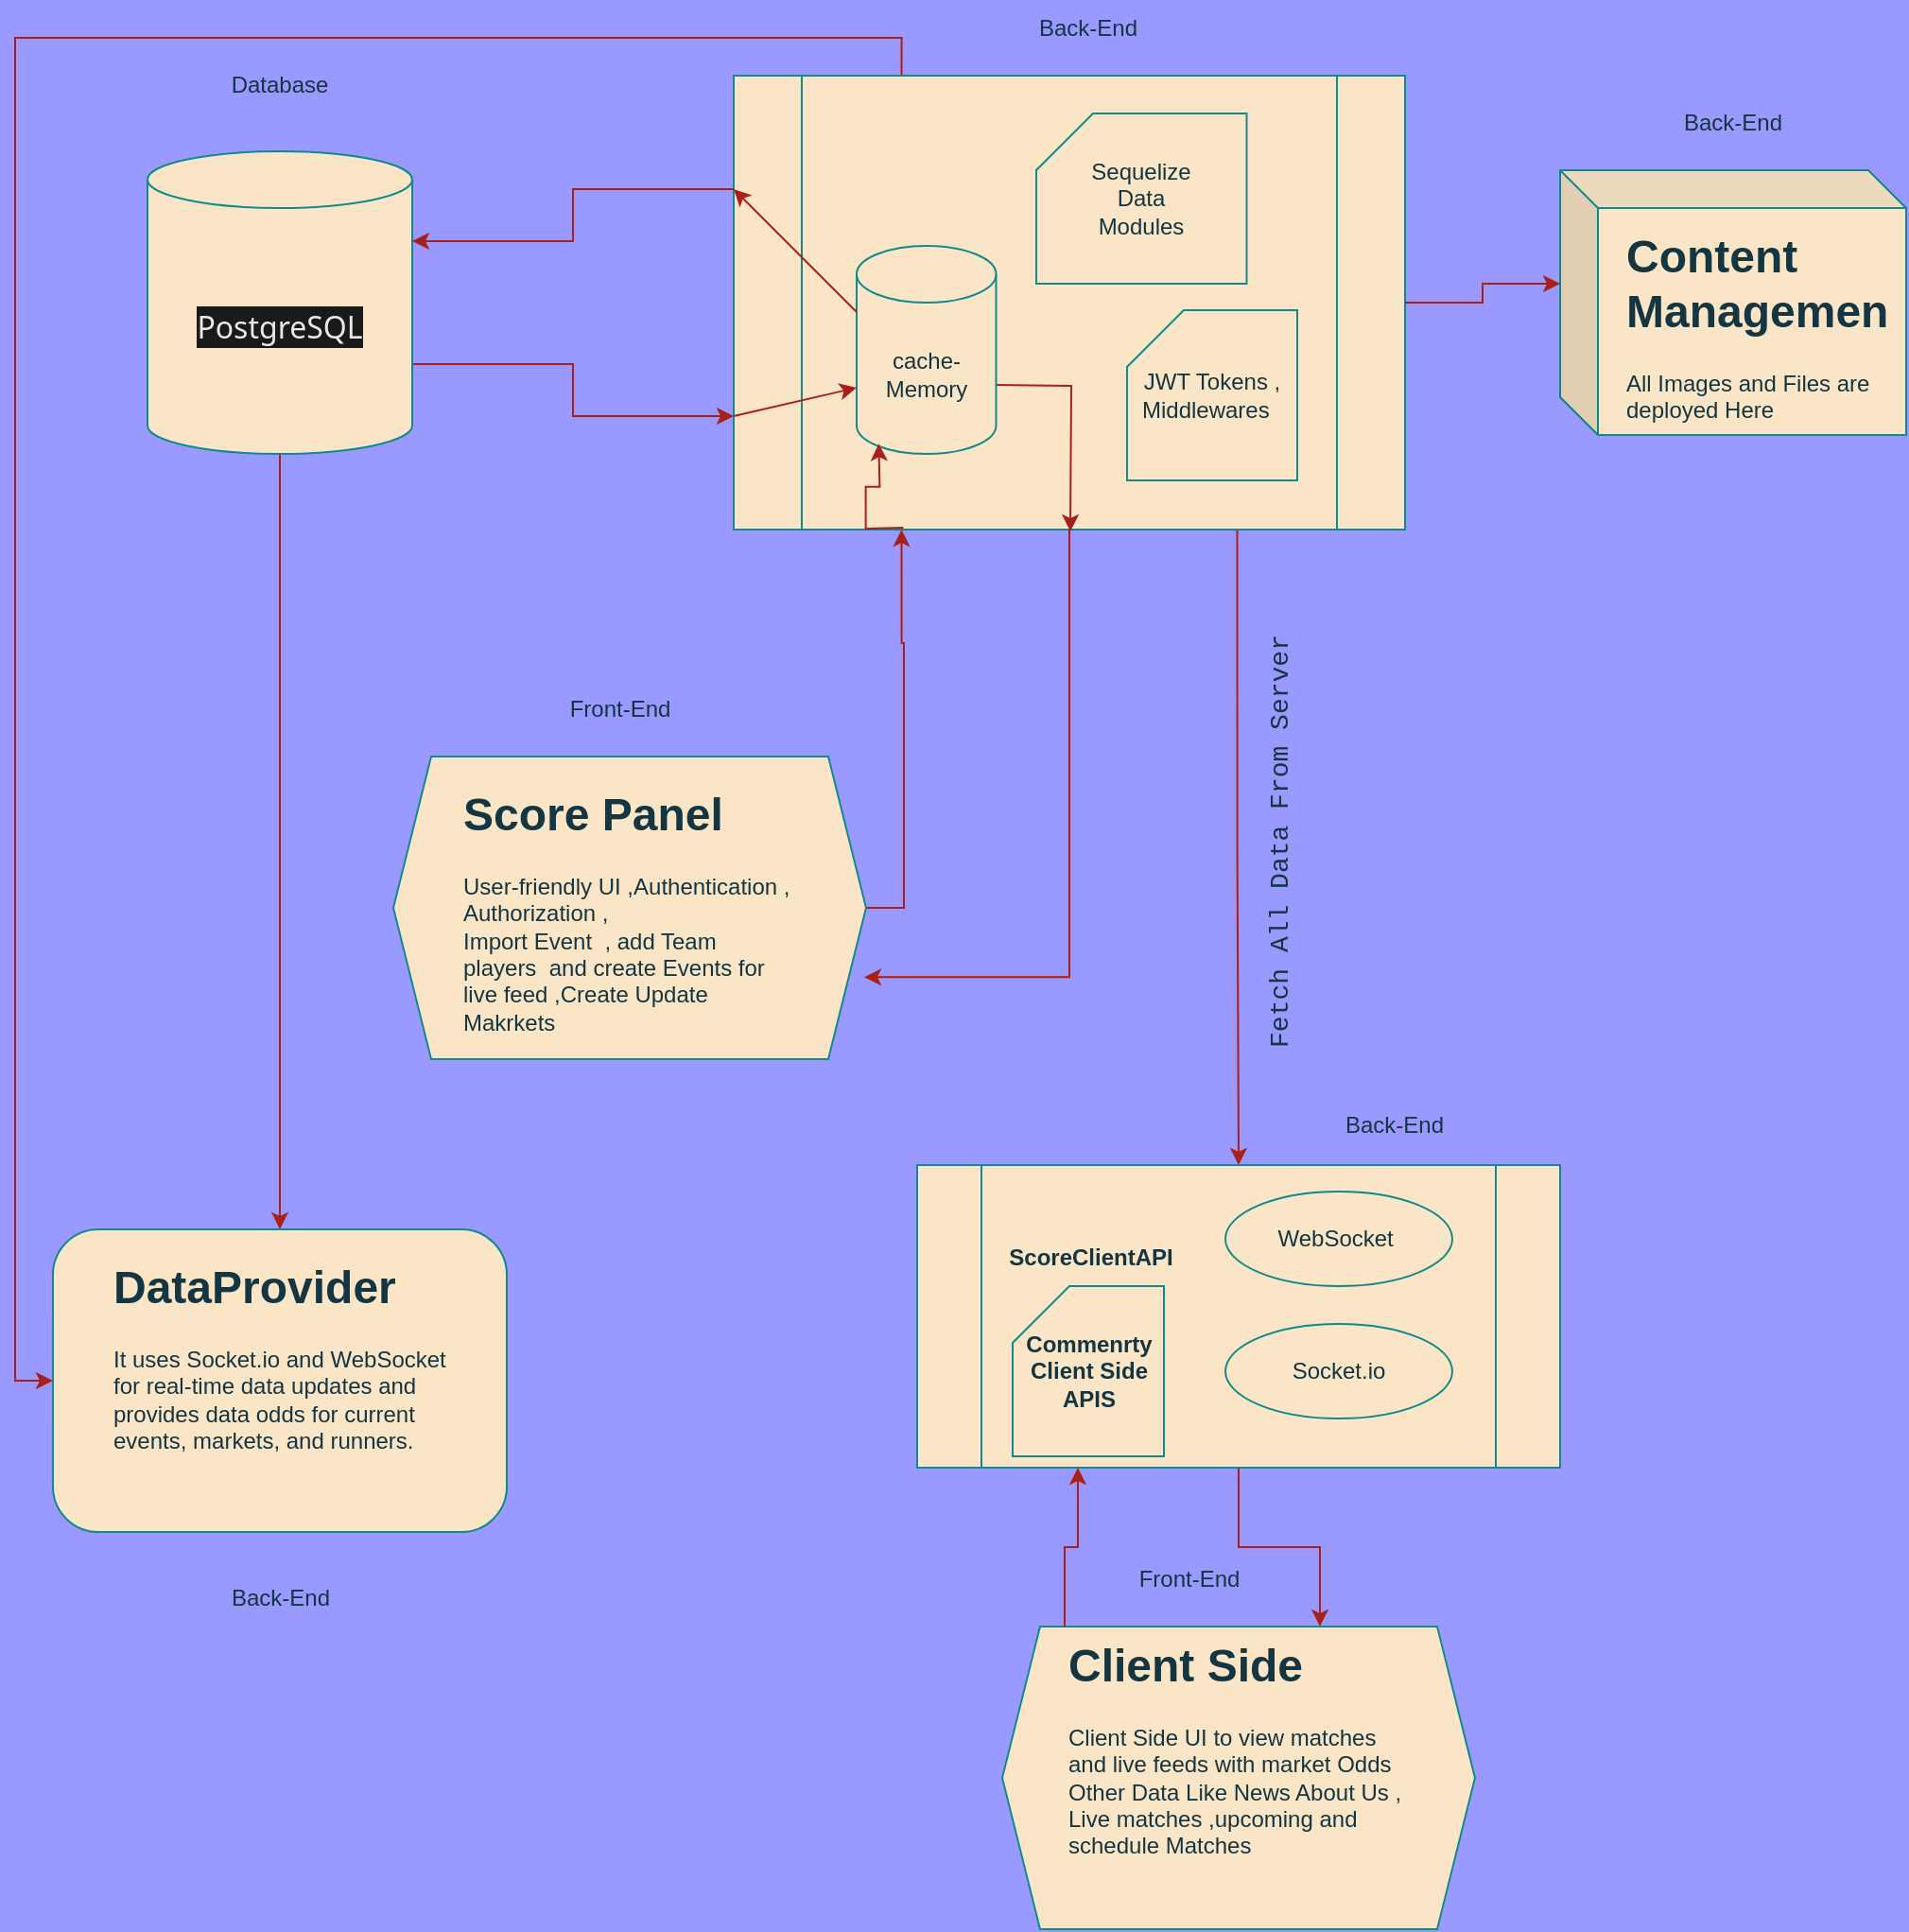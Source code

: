 <mxfile version="24.4.8" type="github">
  <diagram name="Page-1" id="Ov3L8e16t6Zlc6n3UyPI">
    <mxGraphModel dx="2303" dy="788" grid="1" gridSize="10" guides="1" tooltips="1" connect="1" arrows="1" fold="1" page="1" pageScale="1" pageWidth="850" pageHeight="1100" background="#9999FF" math="0" shadow="0">
      <root>
        <mxCell id="0" />
        <mxCell id="1" parent="0" />
        <mxCell id="3QzPAx5ynTPlkPCmYJuL-33" style="edgeStyle=orthogonalEdgeStyle;rounded=0;orthogonalLoop=1;jettySize=auto;html=1;exitX=1;exitY=0;exitDx=0;exitDy=112.5;exitPerimeter=0;entryX=0;entryY=0.75;entryDx=0;entryDy=0;fontColor=default;labelBackgroundColor=none;strokeColor=#A8201A;" edge="1" parent="1" source="3QzPAx5ynTPlkPCmYJuL-1" target="3QzPAx5ynTPlkPCmYJuL-2">
          <mxGeometry relative="1" as="geometry" />
        </mxCell>
        <mxCell id="3QzPAx5ynTPlkPCmYJuL-60" style="edgeStyle=orthogonalEdgeStyle;rounded=0;orthogonalLoop=1;jettySize=auto;html=1;exitX=0.5;exitY=1;exitDx=0;exitDy=0;exitPerimeter=0;entryX=0.5;entryY=0;entryDx=0;entryDy=0;fontColor=default;labelBackgroundColor=none;strokeColor=#A8201A;" edge="1" parent="1" source="3QzPAx5ynTPlkPCmYJuL-1" target="3QzPAx5ynTPlkPCmYJuL-59">
          <mxGeometry relative="1" as="geometry" />
        </mxCell>
        <mxCell id="3QzPAx5ynTPlkPCmYJuL-1" value="&lt;span style=&quot;color: rgb(232, 232, 230); font-family: __fkGroteskNeue_a82850, __fkGroteskNeue_Fallback_a82850, ui-sans-serif, system-ui, -apple-system, BlinkMacSystemFont, &amp;quot;Segoe UI&amp;quot;, Roboto, &amp;quot;Helvetica Neue&amp;quot;, Arial, &amp;quot;Noto Sans&amp;quot;, sans-serif, &amp;quot;Apple Color Emoji&amp;quot;, &amp;quot;Segoe UI Emoji&amp;quot;, &amp;quot;Segoe UI Symbol&amp;quot;, &amp;quot;Noto Color Emoji&amp;quot;; font-size: 16px; text-align: left; background-color: rgb(25, 26, 26);&quot;&gt;PostgreSQL&lt;/span&gt;" style="shape=cylinder3;whiteSpace=wrap;html=1;boundedLbl=1;backgroundOutline=1;size=15;fillColor=#FAE5C7;strokeColor=#0F8B8D;labelBackgroundColor=none;fontColor=#143642;" vertex="1" parent="1">
          <mxGeometry x="50" y="100" width="140" height="160" as="geometry" />
        </mxCell>
        <mxCell id="3QzPAx5ynTPlkPCmYJuL-39" style="edgeStyle=orthogonalEdgeStyle;rounded=0;orthogonalLoop=1;jettySize=auto;html=1;exitX=0.75;exitY=1;exitDx=0;exitDy=0;entryX=0.5;entryY=0;entryDx=0;entryDy=0;fontColor=default;labelBackgroundColor=none;strokeColor=#A8201A;" edge="1" parent="1" source="3QzPAx5ynTPlkPCmYJuL-2" target="3QzPAx5ynTPlkPCmYJuL-37">
          <mxGeometry relative="1" as="geometry" />
        </mxCell>
        <mxCell id="3QzPAx5ynTPlkPCmYJuL-62" style="edgeStyle=orthogonalEdgeStyle;rounded=0;orthogonalLoop=1;jettySize=auto;html=1;exitX=0.25;exitY=0;exitDx=0;exitDy=0;entryX=0;entryY=0.5;entryDx=0;entryDy=0;fontColor=default;labelBackgroundColor=none;strokeColor=#A8201A;" edge="1" parent="1" source="3QzPAx5ynTPlkPCmYJuL-2" target="3QzPAx5ynTPlkPCmYJuL-59">
          <mxGeometry relative="1" as="geometry" />
        </mxCell>
        <mxCell id="3QzPAx5ynTPlkPCmYJuL-2" value="" style="shape=process;whiteSpace=wrap;html=1;backgroundOutline=1;labelBackgroundColor=none;fillColor=#FAE5C7;strokeColor=#0F8B8D;fontColor=#143642;" vertex="1" parent="1">
          <mxGeometry x="360" y="60" width="355" height="240" as="geometry" />
        </mxCell>
        <mxCell id="3QzPAx5ynTPlkPCmYJuL-7" value="Database" style="text;html=1;align=center;verticalAlign=middle;whiteSpace=wrap;rounded=0;labelBackgroundColor=none;fontColor=#143642;" vertex="1" parent="1">
          <mxGeometry x="90" y="50" width="60" height="30" as="geometry" />
        </mxCell>
        <mxCell id="3QzPAx5ynTPlkPCmYJuL-8" value="Back-End" style="text;html=1;align=center;verticalAlign=middle;whiteSpace=wrap;rounded=0;labelBackgroundColor=none;fontColor=#143642;" vertex="1" parent="1">
          <mxGeometry x="496.25" y="20" width="102.5" height="30" as="geometry" />
        </mxCell>
        <mxCell id="3QzPAx5ynTPlkPCmYJuL-25" style="edgeStyle=orthogonalEdgeStyle;rounded=0;orthogonalLoop=1;jettySize=auto;html=1;exitX=1;exitY=0;exitDx=0;exitDy=52.5;exitPerimeter=0;fontColor=default;labelBackgroundColor=none;strokeColor=#A8201A;" edge="1" parent="1">
          <mxGeometry relative="1" as="geometry">
            <mxPoint x="538" y="301" as="targetPoint" />
            <mxPoint x="496.75" y="223.5" as="sourcePoint" />
          </mxGeometry>
        </mxCell>
        <mxCell id="3QzPAx5ynTPlkPCmYJuL-9" value="cache-Memory" style="shape=cylinder3;whiteSpace=wrap;html=1;boundedLbl=1;backgroundOutline=1;size=15;fillColor=#FAE5C7;strokeColor=#0F8B8D;labelBackgroundColor=none;fontColor=#143642;" vertex="1" parent="1">
          <mxGeometry x="425" y="150" width="73.75" height="110" as="geometry" />
        </mxCell>
        <mxCell id="3QzPAx5ynTPlkPCmYJuL-21" style="edgeStyle=orthogonalEdgeStyle;rounded=0;orthogonalLoop=1;jettySize=auto;html=1;exitX=1;exitY=0.5;exitDx=0;exitDy=0;entryX=0.25;entryY=1;entryDx=0;entryDy=0;fontColor=default;labelBackgroundColor=none;strokeColor=#A8201A;" edge="1" parent="1" source="3QzPAx5ynTPlkPCmYJuL-15" target="3QzPAx5ynTPlkPCmYJuL-2">
          <mxGeometry relative="1" as="geometry">
            <mxPoint x="440" y="310" as="targetPoint" />
          </mxGeometry>
        </mxCell>
        <mxCell id="3QzPAx5ynTPlkPCmYJuL-15" value="" style="shape=hexagon;perimeter=hexagonPerimeter2;whiteSpace=wrap;html=1;fixedSize=1;labelBackgroundColor=none;fillColor=#FAE5C7;strokeColor=#0F8B8D;fontColor=#143642;" vertex="1" parent="1">
          <mxGeometry x="180" y="420" width="250" height="160" as="geometry" />
        </mxCell>
        <mxCell id="3QzPAx5ynTPlkPCmYJuL-16" value="Front-End" style="text;html=1;align=center;verticalAlign=middle;whiteSpace=wrap;rounded=0;labelBackgroundColor=none;fontColor=#143642;" vertex="1" parent="1">
          <mxGeometry x="270" y="380" width="60" height="30" as="geometry" />
        </mxCell>
        <mxCell id="3QzPAx5ynTPlkPCmYJuL-24" style="edgeStyle=orthogonalEdgeStyle;rounded=0;orthogonalLoop=1;jettySize=auto;html=1;exitX=0.5;exitY=1;exitDx=0;exitDy=0;entryX=0.996;entryY=0.729;entryDx=0;entryDy=0;entryPerimeter=0;fontColor=default;labelBackgroundColor=none;strokeColor=#A8201A;" edge="1" parent="1" source="3QzPAx5ynTPlkPCmYJuL-2" target="3QzPAx5ynTPlkPCmYJuL-15">
          <mxGeometry relative="1" as="geometry" />
        </mxCell>
        <mxCell id="3QzPAx5ynTPlkPCmYJuL-26" style="edgeStyle=orthogonalEdgeStyle;rounded=0;orthogonalLoop=1;jettySize=auto;html=1;exitX=0.25;exitY=1;exitDx=0;exitDy=0;entryX=0.145;entryY=1;entryDx=0;entryDy=-4.35;entryPerimeter=0;labelBackgroundColor=none;strokeColor=#A8201A;fontColor=default;" edge="1" parent="1">
          <mxGeometry relative="1" as="geometry">
            <mxPoint x="449.75" y="299" as="sourcePoint" />
            <mxPoint x="436.694" y="254.65" as="targetPoint" />
          </mxGeometry>
        </mxCell>
        <mxCell id="3QzPAx5ynTPlkPCmYJuL-28" value="Sequelize &lt;br&gt;Data&lt;br&gt;Modules" style="shape=card;whiteSpace=wrap;html=1;labelBackgroundColor=none;fillColor=#FAE5C7;strokeColor=#0F8B8D;fontColor=#143642;" vertex="1" parent="1">
          <mxGeometry x="520" y="80" width="111.25" height="90" as="geometry" />
        </mxCell>
        <mxCell id="3QzPAx5ynTPlkPCmYJuL-29" value="&lt;h1 style=&quot;margin-top: 0px;&quot;&gt;Score Panel&lt;/h1&gt;&lt;p&gt;User-friendly UI ,Authentication , Authorization ,&lt;br&gt;Import Event&amp;nbsp; , add Team players&amp;nbsp; and create Events for live feed ,Create Update&amp;nbsp; Makrkets&lt;/p&gt;" style="text;html=1;whiteSpace=wrap;overflow=hidden;rounded=0;labelBackgroundColor=none;fontColor=#143642;" vertex="1" parent="1">
          <mxGeometry x="215" y="430" width="180" height="140" as="geometry" />
        </mxCell>
        <mxCell id="3QzPAx5ynTPlkPCmYJuL-30" value="JWT Tokens ,&lt;br&gt;Middlewares&amp;nbsp;&amp;nbsp;" style="shape=card;whiteSpace=wrap;html=1;labelBackgroundColor=none;fillColor=#FAE5C7;strokeColor=#0F8B8D;fontColor=#143642;" vertex="1" parent="1">
          <mxGeometry x="568" y="184" width="90" height="90" as="geometry" />
        </mxCell>
        <mxCell id="3QzPAx5ynTPlkPCmYJuL-32" style="edgeStyle=orthogonalEdgeStyle;rounded=0;orthogonalLoop=1;jettySize=auto;html=1;exitX=0;exitY=0.25;exitDx=0;exitDy=0;entryX=1;entryY=0;entryDx=0;entryDy=47.5;entryPerimeter=0;fontColor=default;labelBackgroundColor=none;strokeColor=#A8201A;" edge="1" parent="1" source="3QzPAx5ynTPlkPCmYJuL-2" target="3QzPAx5ynTPlkPCmYJuL-1">
          <mxGeometry relative="1" as="geometry" />
        </mxCell>
        <mxCell id="3QzPAx5ynTPlkPCmYJuL-35" value="" style="endArrow=classic;html=1;rounded=0;entryX=0;entryY=0.25;entryDx=0;entryDy=0;exitX=0;exitY=0;exitDx=0;exitDy=35;exitPerimeter=0;fontColor=default;labelBackgroundColor=none;strokeColor=#A8201A;" edge="1" parent="1" source="3QzPAx5ynTPlkPCmYJuL-9" target="3QzPAx5ynTPlkPCmYJuL-2">
          <mxGeometry width="50" height="50" relative="1" as="geometry">
            <mxPoint x="400" y="360" as="sourcePoint" />
            <mxPoint x="450" y="310" as="targetPoint" />
          </mxGeometry>
        </mxCell>
        <mxCell id="3QzPAx5ynTPlkPCmYJuL-36" value="" style="endArrow=classic;html=1;rounded=0;entryX=0;entryY=0;entryDx=0;entryDy=75;entryPerimeter=0;exitX=0;exitY=0.75;exitDx=0;exitDy=0;fontColor=default;labelBackgroundColor=none;strokeColor=#A8201A;" edge="1" parent="1" source="3QzPAx5ynTPlkPCmYJuL-2" target="3QzPAx5ynTPlkPCmYJuL-9">
          <mxGeometry width="50" height="50" relative="1" as="geometry">
            <mxPoint x="400" y="360" as="sourcePoint" />
            <mxPoint x="450" y="310" as="targetPoint" />
          </mxGeometry>
        </mxCell>
        <mxCell id="3QzPAx5ynTPlkPCmYJuL-53" style="edgeStyle=orthogonalEdgeStyle;rounded=0;orthogonalLoop=1;jettySize=auto;html=1;exitX=0.5;exitY=1;exitDx=0;exitDy=0;entryX=0.75;entryY=0;entryDx=0;entryDy=0;fontColor=default;labelBackgroundColor=none;strokeColor=#A8201A;" edge="1" parent="1" source="3QzPAx5ynTPlkPCmYJuL-37" target="3QzPAx5ynTPlkPCmYJuL-49">
          <mxGeometry relative="1" as="geometry" />
        </mxCell>
        <mxCell id="3QzPAx5ynTPlkPCmYJuL-37" value="" style="shape=process;whiteSpace=wrap;html=1;backgroundOutline=1;labelBackgroundColor=none;fillColor=#FAE5C7;strokeColor=#0F8B8D;fontColor=#143642;" vertex="1" parent="1">
          <mxGeometry x="457" y="636" width="340" height="160" as="geometry" />
        </mxCell>
        <mxCell id="3QzPAx5ynTPlkPCmYJuL-40" value="Back-End" style="text;html=1;align=center;verticalAlign=middle;whiteSpace=wrap;rounded=0;labelBackgroundColor=none;fontColor=#143642;" vertex="1" parent="1">
          <mxGeometry x="658" y="600" width="102.5" height="30" as="geometry" />
        </mxCell>
        <mxCell id="3QzPAx5ynTPlkPCmYJuL-41" value="WebSocket&amp;nbsp;" style="ellipse;whiteSpace=wrap;html=1;labelBackgroundColor=none;fillColor=#FAE5C7;strokeColor=#0F8B8D;fontColor=#143642;" vertex="1" parent="1">
          <mxGeometry x="620" y="650" width="120" height="50" as="geometry" />
        </mxCell>
        <mxCell id="3QzPAx5ynTPlkPCmYJuL-42" value="Socket.io" style="ellipse;whiteSpace=wrap;html=1;labelBackgroundColor=none;fillColor=#FAE5C7;strokeColor=#0F8B8D;fontColor=#143642;" vertex="1" parent="1">
          <mxGeometry x="620" y="720" width="120" height="50" as="geometry" />
        </mxCell>
        <mxCell id="3QzPAx5ynTPlkPCmYJuL-43" value="&lt;b&gt;ScoreClientAPI&lt;/b&gt;" style="text;html=1;align=center;verticalAlign=middle;whiteSpace=wrap;rounded=0;labelBackgroundColor=none;fontColor=#143642;" vertex="1" parent="1">
          <mxGeometry x="508" y="660" width="82" height="50" as="geometry" />
        </mxCell>
        <mxCell id="3QzPAx5ynTPlkPCmYJuL-45" value="&lt;b&gt;Commenrty Client Side APIS&lt;/b&gt;" style="shape=card;whiteSpace=wrap;html=1;labelBackgroundColor=none;fillColor=#FAE5C7;strokeColor=#0F8B8D;fontColor=#143642;" vertex="1" parent="1">
          <mxGeometry x="507.5" y="700" width="80" height="90" as="geometry" />
        </mxCell>
        <mxCell id="3QzPAx5ynTPlkPCmYJuL-46" value="&lt;div style=&quot;font-family: Consolas, &amp;quot;Courier New&amp;quot;, monospace; font-size: 14px; line-height: 19px; white-space: pre;&quot;&gt;&lt;span style=&quot;&quot;&gt;Fetch All Data From Server&lt;/span&gt;&lt;/div&gt;" style="text;html=1;align=center;verticalAlign=middle;whiteSpace=wrap;rounded=0;rotation=-90;labelBackgroundColor=none;fontColor=#143642;" vertex="1" parent="1">
          <mxGeometry x="598.75" y="450" width="100" height="30" as="geometry" />
        </mxCell>
        <mxCell id="3QzPAx5ynTPlkPCmYJuL-48" value="" style="shape=hexagon;perimeter=hexagonPerimeter2;whiteSpace=wrap;html=1;fixedSize=1;labelBackgroundColor=none;fillColor=#FAE5C7;strokeColor=#0F8B8D;fontColor=#143642;" vertex="1" parent="1">
          <mxGeometry x="502" y="880" width="250" height="160" as="geometry" />
        </mxCell>
        <mxCell id="3QzPAx5ynTPlkPCmYJuL-51" style="edgeStyle=orthogonalEdgeStyle;rounded=0;orthogonalLoop=1;jettySize=auto;html=1;exitX=0;exitY=0;exitDx=0;exitDy=0;entryX=0.25;entryY=1;entryDx=0;entryDy=0;fontColor=default;labelBackgroundColor=none;strokeColor=#A8201A;" edge="1" parent="1" source="3QzPAx5ynTPlkPCmYJuL-49" target="3QzPAx5ynTPlkPCmYJuL-37">
          <mxGeometry relative="1" as="geometry" />
        </mxCell>
        <mxCell id="3QzPAx5ynTPlkPCmYJuL-49" value="&lt;h1 style=&quot;margin-top: 0px;&quot;&gt;Client Side&lt;/h1&gt;&lt;p&gt;Client Side UI to view matches and live feeds with market Odds&lt;br&gt;Other Data Like News About Us , Live matches ,upcoming and schedule Matches&lt;/p&gt;" style="text;html=1;whiteSpace=wrap;overflow=hidden;rounded=0;labelBackgroundColor=none;fontColor=#143642;" vertex="1" parent="1">
          <mxGeometry x="535" y="880" width="180" height="140" as="geometry" />
        </mxCell>
        <mxCell id="3QzPAx5ynTPlkPCmYJuL-50" value="Front-End" style="text;html=1;align=center;verticalAlign=middle;whiteSpace=wrap;rounded=0;labelBackgroundColor=none;fontColor=#143642;" vertex="1" parent="1">
          <mxGeometry x="571.25" y="840" width="60" height="30" as="geometry" />
        </mxCell>
        <mxCell id="3QzPAx5ynTPlkPCmYJuL-54" value="" style="shape=cube;whiteSpace=wrap;html=1;boundedLbl=1;backgroundOutline=1;darkOpacity=0.05;darkOpacity2=0.1;fontColor=#143642;labelBackgroundColor=none;fillColor=#FAE5C7;strokeColor=#0F8B8D;" vertex="1" parent="1">
          <mxGeometry x="797" y="110" width="183" height="140" as="geometry" />
        </mxCell>
        <mxCell id="3QzPAx5ynTPlkPCmYJuL-56" style="edgeStyle=orthogonalEdgeStyle;rounded=0;orthogonalLoop=1;jettySize=auto;html=1;exitX=1;exitY=0.5;exitDx=0;exitDy=0;entryX=0;entryY=0;entryDx=0;entryDy=60;entryPerimeter=0;fontColor=default;labelBackgroundColor=none;strokeColor=#A8201A;spacing=9;fontStyle=1" edge="1" parent="1" source="3QzPAx5ynTPlkPCmYJuL-2" target="3QzPAx5ynTPlkPCmYJuL-54">
          <mxGeometry relative="1" as="geometry" />
        </mxCell>
        <mxCell id="3QzPAx5ynTPlkPCmYJuL-57" value="Back-End" style="text;html=1;align=center;verticalAlign=middle;whiteSpace=wrap;rounded=0;labelBackgroundColor=none;fontColor=#143642;" vertex="1" parent="1">
          <mxGeometry x="837.25" y="70" width="102.5" height="30" as="geometry" />
        </mxCell>
        <mxCell id="3QzPAx5ynTPlkPCmYJuL-58" value="&lt;h1 style=&quot;margin-top: 0px;&quot;&gt;Content Management&lt;br&gt;&lt;/h1&gt;&lt;p&gt;All Images and Files are deployed Here&lt;/p&gt;" style="text;html=1;whiteSpace=wrap;overflow=hidden;rounded=0;labelBackgroundColor=none;fontColor=#143642;" vertex="1" parent="1">
          <mxGeometry x="830" y="135" width="140" height="106" as="geometry" />
        </mxCell>
        <mxCell id="3QzPAx5ynTPlkPCmYJuL-59" value="" style="rounded=1;whiteSpace=wrap;html=1;labelBackgroundColor=none;fillColor=#FAE5C7;strokeColor=#0F8B8D;fontColor=#143642;" vertex="1" parent="1">
          <mxGeometry y="670" width="240" height="160" as="geometry" />
        </mxCell>
        <mxCell id="3QzPAx5ynTPlkPCmYJuL-63" value="&lt;h1 style=&quot;margin-top: 0px;&quot;&gt;DataProvider&lt;/h1&gt;&lt;p&gt;It uses Socket.io and WebSocket for real-time data updates and provides data odds for current events, markets, and runners.&lt;/p&gt;" style="text;html=1;whiteSpace=wrap;overflow=hidden;rounded=0;labelBackgroundColor=none;fontColor=#143642;" vertex="1" parent="1">
          <mxGeometry x="30" y="680" width="180" height="140" as="geometry" />
        </mxCell>
        <mxCell id="3QzPAx5ynTPlkPCmYJuL-64" value="Back-End" style="text;html=1;align=center;verticalAlign=middle;whiteSpace=wrap;rounded=0;labelBackgroundColor=none;fontColor=#143642;" vertex="1" parent="1">
          <mxGeometry x="68.75" y="850" width="102.5" height="30" as="geometry" />
        </mxCell>
      </root>
    </mxGraphModel>
  </diagram>
</mxfile>
